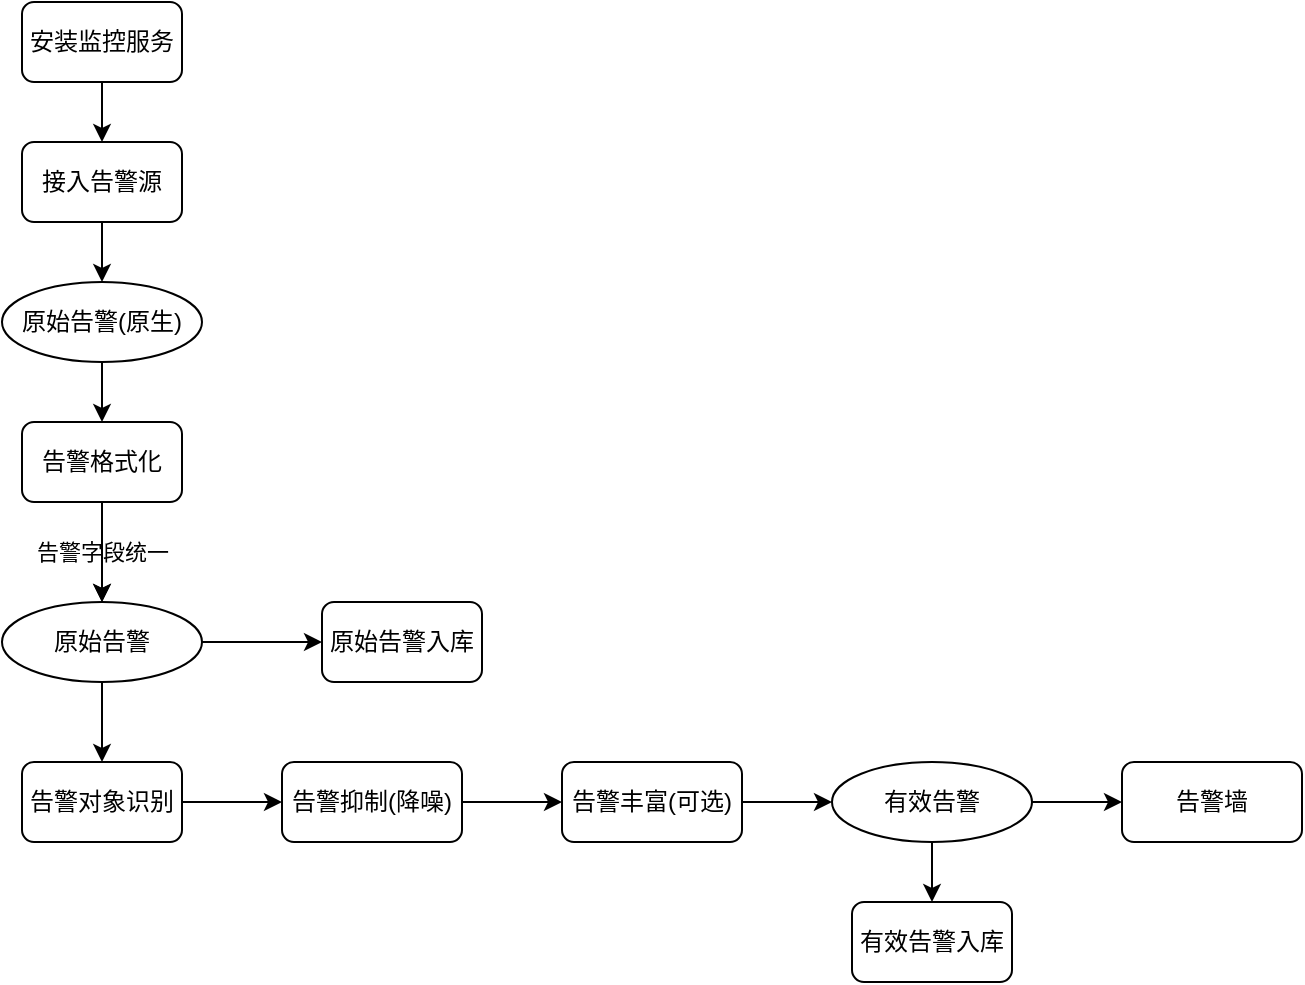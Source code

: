 <mxfile version="24.2.3" type="github">
  <diagram name="第 1 页" id="3shaYbjBemekK6ONPjr0">
    <mxGraphModel dx="1405" dy="654" grid="1" gridSize="10" guides="1" tooltips="1" connect="1" arrows="1" fold="1" page="1" pageScale="1" pageWidth="1169" pageHeight="1654" math="0" shadow="0">
      <root>
        <mxCell id="0" />
        <mxCell id="1" parent="0" />
        <mxCell id="Ki0V0-zp6VdtDxzTJ5nI-7" value="" style="edgeStyle=orthogonalEdgeStyle;rounded=0;orthogonalLoop=1;jettySize=auto;html=1;" edge="1" parent="1" source="Ki0V0-zp6VdtDxzTJ5nI-1" target="Ki0V0-zp6VdtDxzTJ5nI-6">
          <mxGeometry relative="1" as="geometry" />
        </mxCell>
        <mxCell id="Ki0V0-zp6VdtDxzTJ5nI-1" value="接入告警源" style="rounded=1;whiteSpace=wrap;html=1;" vertex="1" parent="1">
          <mxGeometry x="130" y="130" width="80" height="40" as="geometry" />
        </mxCell>
        <mxCell id="Ki0V0-zp6VdtDxzTJ5nI-4" value="" style="edgeStyle=orthogonalEdgeStyle;rounded=0;orthogonalLoop=1;jettySize=auto;html=1;" edge="1" parent="1" source="Ki0V0-zp6VdtDxzTJ5nI-3" target="Ki0V0-zp6VdtDxzTJ5nI-1">
          <mxGeometry relative="1" as="geometry" />
        </mxCell>
        <mxCell id="Ki0V0-zp6VdtDxzTJ5nI-3" value="安装监控服务" style="rounded=1;whiteSpace=wrap;html=1;" vertex="1" parent="1">
          <mxGeometry x="130" y="60" width="80" height="40" as="geometry" />
        </mxCell>
        <mxCell id="Ki0V0-zp6VdtDxzTJ5nI-9" value="" style="edgeStyle=orthogonalEdgeStyle;rounded=0;orthogonalLoop=1;jettySize=auto;html=1;" edge="1" parent="1" source="Ki0V0-zp6VdtDxzTJ5nI-6" target="Ki0V0-zp6VdtDxzTJ5nI-8">
          <mxGeometry relative="1" as="geometry" />
        </mxCell>
        <mxCell id="Ki0V0-zp6VdtDxzTJ5nI-6" value="原始告警(原生)" style="ellipse;whiteSpace=wrap;html=1;" vertex="1" parent="1">
          <mxGeometry x="120" y="200" width="100" height="40" as="geometry" />
        </mxCell>
        <mxCell id="Ki0V0-zp6VdtDxzTJ5nI-11" value="告警字段统一" style="edgeStyle=orthogonalEdgeStyle;rounded=0;orthogonalLoop=1;jettySize=auto;html=1;" edge="1" parent="1" source="Ki0V0-zp6VdtDxzTJ5nI-8" target="Ki0V0-zp6VdtDxzTJ5nI-10">
          <mxGeometry relative="1" as="geometry" />
        </mxCell>
        <mxCell id="Ki0V0-zp6VdtDxzTJ5nI-13" value="" style="edgeStyle=orthogonalEdgeStyle;rounded=0;orthogonalLoop=1;jettySize=auto;html=1;" edge="1" parent="1" source="Ki0V0-zp6VdtDxzTJ5nI-8" target="Ki0V0-zp6VdtDxzTJ5nI-10">
          <mxGeometry relative="1" as="geometry" />
        </mxCell>
        <mxCell id="Ki0V0-zp6VdtDxzTJ5nI-8" value="告警格式化" style="rounded=1;whiteSpace=wrap;html=1;" vertex="1" parent="1">
          <mxGeometry x="130" y="270" width="80" height="40" as="geometry" />
        </mxCell>
        <mxCell id="Ki0V0-zp6VdtDxzTJ5nI-16" value="" style="edgeStyle=orthogonalEdgeStyle;rounded=0;orthogonalLoop=1;jettySize=auto;html=1;" edge="1" parent="1" source="Ki0V0-zp6VdtDxzTJ5nI-10" target="Ki0V0-zp6VdtDxzTJ5nI-15">
          <mxGeometry relative="1" as="geometry" />
        </mxCell>
        <mxCell id="Ki0V0-zp6VdtDxzTJ5nI-18" value="" style="edgeStyle=orthogonalEdgeStyle;rounded=0;orthogonalLoop=1;jettySize=auto;html=1;" edge="1" parent="1" source="Ki0V0-zp6VdtDxzTJ5nI-10" target="Ki0V0-zp6VdtDxzTJ5nI-17">
          <mxGeometry relative="1" as="geometry" />
        </mxCell>
        <mxCell id="Ki0V0-zp6VdtDxzTJ5nI-10" value="原始告警" style="ellipse;whiteSpace=wrap;html=1;" vertex="1" parent="1">
          <mxGeometry x="120" y="360" width="100" height="40" as="geometry" />
        </mxCell>
        <mxCell id="Ki0V0-zp6VdtDxzTJ5nI-15" value="原始告警入库" style="rounded=1;whiteSpace=wrap;html=1;" vertex="1" parent="1">
          <mxGeometry x="280" y="360" width="80" height="40" as="geometry" />
        </mxCell>
        <mxCell id="Ki0V0-zp6VdtDxzTJ5nI-21" value="" style="edgeStyle=orthogonalEdgeStyle;rounded=0;orthogonalLoop=1;jettySize=auto;html=1;" edge="1" parent="1" source="Ki0V0-zp6VdtDxzTJ5nI-17" target="Ki0V0-zp6VdtDxzTJ5nI-20">
          <mxGeometry relative="1" as="geometry" />
        </mxCell>
        <mxCell id="Ki0V0-zp6VdtDxzTJ5nI-17" value="告警对象识别" style="rounded=1;whiteSpace=wrap;html=1;" vertex="1" parent="1">
          <mxGeometry x="130" y="440" width="80" height="40" as="geometry" />
        </mxCell>
        <mxCell id="Ki0V0-zp6VdtDxzTJ5nI-23" value="" style="edgeStyle=orthogonalEdgeStyle;rounded=0;orthogonalLoop=1;jettySize=auto;html=1;" edge="1" parent="1" source="Ki0V0-zp6VdtDxzTJ5nI-20" target="Ki0V0-zp6VdtDxzTJ5nI-22">
          <mxGeometry relative="1" as="geometry" />
        </mxCell>
        <mxCell id="Ki0V0-zp6VdtDxzTJ5nI-20" value="告警抑制(降噪)" style="rounded=1;whiteSpace=wrap;html=1;" vertex="1" parent="1">
          <mxGeometry x="260" y="440" width="90" height="40" as="geometry" />
        </mxCell>
        <mxCell id="Ki0V0-zp6VdtDxzTJ5nI-25" value="" style="edgeStyle=orthogonalEdgeStyle;rounded=0;orthogonalLoop=1;jettySize=auto;html=1;" edge="1" parent="1" source="Ki0V0-zp6VdtDxzTJ5nI-22" target="Ki0V0-zp6VdtDxzTJ5nI-24">
          <mxGeometry relative="1" as="geometry" />
        </mxCell>
        <mxCell id="Ki0V0-zp6VdtDxzTJ5nI-22" value="告警丰富(可选)" style="rounded=1;whiteSpace=wrap;html=1;" vertex="1" parent="1">
          <mxGeometry x="400" y="440" width="90" height="40" as="geometry" />
        </mxCell>
        <mxCell id="Ki0V0-zp6VdtDxzTJ5nI-27" value="" style="edgeStyle=orthogonalEdgeStyle;rounded=0;orthogonalLoop=1;jettySize=auto;html=1;" edge="1" parent="1" source="Ki0V0-zp6VdtDxzTJ5nI-24" target="Ki0V0-zp6VdtDxzTJ5nI-26">
          <mxGeometry relative="1" as="geometry" />
        </mxCell>
        <mxCell id="Ki0V0-zp6VdtDxzTJ5nI-29" value="" style="edgeStyle=orthogonalEdgeStyle;rounded=0;orthogonalLoop=1;jettySize=auto;html=1;" edge="1" parent="1" source="Ki0V0-zp6VdtDxzTJ5nI-24" target="Ki0V0-zp6VdtDxzTJ5nI-28">
          <mxGeometry relative="1" as="geometry" />
        </mxCell>
        <mxCell id="Ki0V0-zp6VdtDxzTJ5nI-24" value="有效告警" style="ellipse;whiteSpace=wrap;html=1;" vertex="1" parent="1">
          <mxGeometry x="535" y="440" width="100" height="40" as="geometry" />
        </mxCell>
        <mxCell id="Ki0V0-zp6VdtDxzTJ5nI-26" value="有效告警入库" style="rounded=1;whiteSpace=wrap;html=1;" vertex="1" parent="1">
          <mxGeometry x="545" y="510" width="80" height="40" as="geometry" />
        </mxCell>
        <mxCell id="Ki0V0-zp6VdtDxzTJ5nI-28" value="告警墙" style="rounded=1;whiteSpace=wrap;html=1;" vertex="1" parent="1">
          <mxGeometry x="680" y="440" width="90" height="40" as="geometry" />
        </mxCell>
      </root>
    </mxGraphModel>
  </diagram>
</mxfile>
